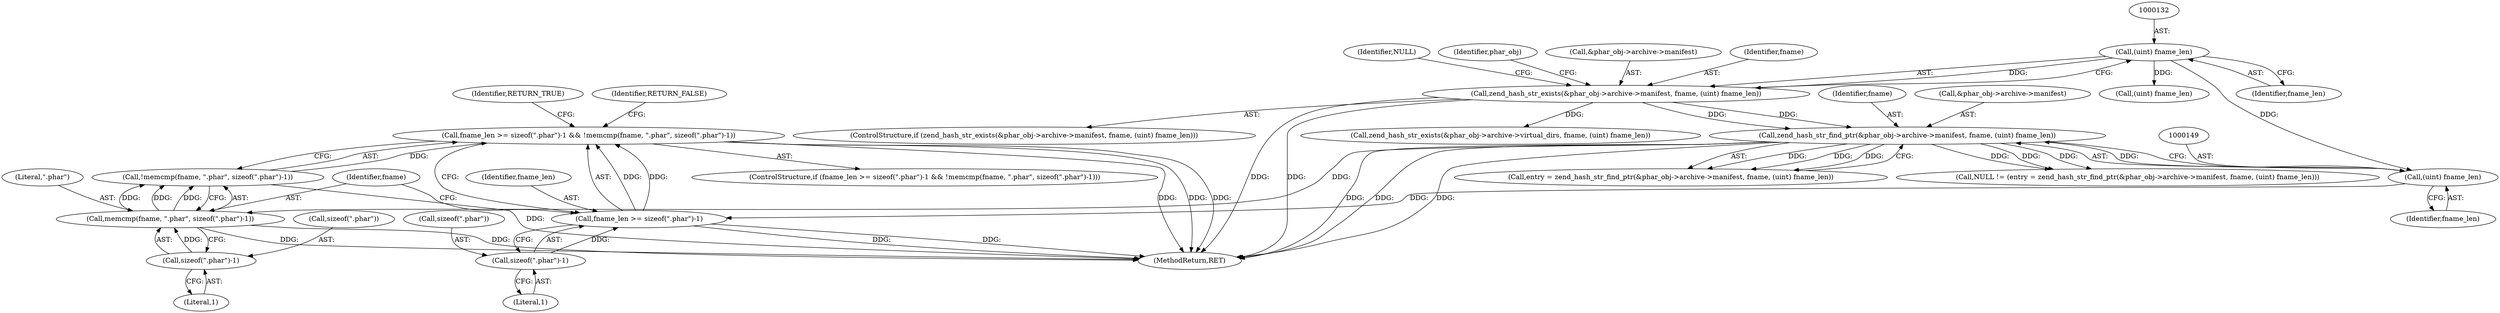 digraph "0_php_1e9b175204e3286d64dfd6c9f09151c31b5e099a_8@API" {
"1000159" [label="(Call,fname_len >= sizeof(\".phar\")-1 && !memcmp(fname, \".phar\", sizeof(\".phar\")-1))"];
"1000160" [label="(Call,fname_len >= sizeof(\".phar\")-1)"];
"1000148" [label="(Call,(uint) fname_len)"];
"1000131" [label="(Call,(uint) fname_len)"];
"1000162" [label="(Call,sizeof(\".phar\")-1)"];
"1000166" [label="(Call,!memcmp(fname, \".phar\", sizeof(\".phar\")-1))"];
"1000167" [label="(Call,memcmp(fname, \".phar\", sizeof(\".phar\")-1))"];
"1000140" [label="(Call,zend_hash_str_find_ptr(&phar_obj->archive->manifest, fname, (uint) fname_len))"];
"1000123" [label="(Call,zend_hash_str_exists(&phar_obj->archive->manifest, fname, (uint) fname_len))"];
"1000170" [label="(Call,sizeof(\".phar\")-1)"];
"1000180" [label="(Call,zend_hash_str_exists(&phar_obj->archive->virtual_dirs, fname, (uint) fname_len))"];
"1000169" [label="(Literal,\".phar\")"];
"1000137" [label="(Identifier,NULL)"];
"1000160" [label="(Call,fname_len >= sizeof(\".phar\")-1)"];
"1000166" [label="(Call,!memcmp(fname, \".phar\", sizeof(\".phar\")-1))"];
"1000148" [label="(Call,(uint) fname_len)"];
"1000136" [label="(Call,NULL != (entry = zend_hash_str_find_ptr(&phar_obj->archive->manifest, fname, (uint) fname_len)))"];
"1000184" [label="(Identifier,phar_obj)"];
"1000167" [label="(Call,memcmp(fname, \".phar\", sizeof(\".phar\")-1))"];
"1000123" [label="(Call,zend_hash_str_exists(&phar_obj->archive->manifest, fname, (uint) fname_len))"];
"1000133" [label="(Identifier,fname_len)"];
"1000165" [label="(Literal,1)"];
"1000161" [label="(Identifier,fname_len)"];
"1000188" [label="(Call,(uint) fname_len)"];
"1000124" [label="(Call,&phar_obj->archive->manifest)"];
"1000131" [label="(Call,(uint) fname_len)"];
"1000163" [label="(Call,sizeof(\".phar\"))"];
"1000159" [label="(Call,fname_len >= sizeof(\".phar\")-1 && !memcmp(fname, \".phar\", sizeof(\".phar\")-1))"];
"1000147" [label="(Identifier,fname)"];
"1000175" [label="(Identifier,RETURN_FALSE)"];
"1000194" [label="(MethodReturn,RET)"];
"1000176" [label="(Identifier,RETURN_TRUE)"];
"1000170" [label="(Call,sizeof(\".phar\")-1)"];
"1000150" [label="(Identifier,fname_len)"];
"1000173" [label="(Literal,1)"];
"1000140" [label="(Call,zend_hash_str_find_ptr(&phar_obj->archive->manifest, fname, (uint) fname_len))"];
"1000158" [label="(ControlStructure,if (fname_len >= sizeof(\".phar\")-1 && !memcmp(fname, \".phar\", sizeof(\".phar\")-1)))"];
"1000141" [label="(Call,&phar_obj->archive->manifest)"];
"1000168" [label="(Identifier,fname)"];
"1000171" [label="(Call,sizeof(\".phar\"))"];
"1000162" [label="(Call,sizeof(\".phar\")-1)"];
"1000122" [label="(ControlStructure,if (zend_hash_str_exists(&phar_obj->archive->manifest, fname, (uint) fname_len)))"];
"1000138" [label="(Call,entry = zend_hash_str_find_ptr(&phar_obj->archive->manifest, fname, (uint) fname_len))"];
"1000130" [label="(Identifier,fname)"];
"1000159" -> "1000158"  [label="AST: "];
"1000159" -> "1000160"  [label="CFG: "];
"1000159" -> "1000166"  [label="CFG: "];
"1000160" -> "1000159"  [label="AST: "];
"1000166" -> "1000159"  [label="AST: "];
"1000175" -> "1000159"  [label="CFG: "];
"1000176" -> "1000159"  [label="CFG: "];
"1000159" -> "1000194"  [label="DDG: "];
"1000159" -> "1000194"  [label="DDG: "];
"1000159" -> "1000194"  [label="DDG: "];
"1000160" -> "1000159"  [label="DDG: "];
"1000160" -> "1000159"  [label="DDG: "];
"1000166" -> "1000159"  [label="DDG: "];
"1000160" -> "1000162"  [label="CFG: "];
"1000161" -> "1000160"  [label="AST: "];
"1000162" -> "1000160"  [label="AST: "];
"1000168" -> "1000160"  [label="CFG: "];
"1000160" -> "1000194"  [label="DDG: "];
"1000160" -> "1000194"  [label="DDG: "];
"1000148" -> "1000160"  [label="DDG: "];
"1000162" -> "1000160"  [label="DDG: "];
"1000148" -> "1000140"  [label="AST: "];
"1000148" -> "1000150"  [label="CFG: "];
"1000149" -> "1000148"  [label="AST: "];
"1000150" -> "1000148"  [label="AST: "];
"1000140" -> "1000148"  [label="CFG: "];
"1000148" -> "1000140"  [label="DDG: "];
"1000131" -> "1000148"  [label="DDG: "];
"1000131" -> "1000123"  [label="AST: "];
"1000131" -> "1000133"  [label="CFG: "];
"1000132" -> "1000131"  [label="AST: "];
"1000133" -> "1000131"  [label="AST: "];
"1000123" -> "1000131"  [label="CFG: "];
"1000131" -> "1000123"  [label="DDG: "];
"1000131" -> "1000188"  [label="DDG: "];
"1000162" -> "1000165"  [label="CFG: "];
"1000163" -> "1000162"  [label="AST: "];
"1000165" -> "1000162"  [label="AST: "];
"1000166" -> "1000167"  [label="CFG: "];
"1000167" -> "1000166"  [label="AST: "];
"1000166" -> "1000194"  [label="DDG: "];
"1000167" -> "1000166"  [label="DDG: "];
"1000167" -> "1000166"  [label="DDG: "];
"1000167" -> "1000166"  [label="DDG: "];
"1000167" -> "1000170"  [label="CFG: "];
"1000168" -> "1000167"  [label="AST: "];
"1000169" -> "1000167"  [label="AST: "];
"1000170" -> "1000167"  [label="AST: "];
"1000167" -> "1000194"  [label="DDG: "];
"1000167" -> "1000194"  [label="DDG: "];
"1000140" -> "1000167"  [label="DDG: "];
"1000170" -> "1000167"  [label="DDG: "];
"1000140" -> "1000138"  [label="AST: "];
"1000141" -> "1000140"  [label="AST: "];
"1000147" -> "1000140"  [label="AST: "];
"1000138" -> "1000140"  [label="CFG: "];
"1000140" -> "1000194"  [label="DDG: "];
"1000140" -> "1000194"  [label="DDG: "];
"1000140" -> "1000194"  [label="DDG: "];
"1000140" -> "1000136"  [label="DDG: "];
"1000140" -> "1000136"  [label="DDG: "];
"1000140" -> "1000136"  [label="DDG: "];
"1000140" -> "1000138"  [label="DDG: "];
"1000140" -> "1000138"  [label="DDG: "];
"1000140" -> "1000138"  [label="DDG: "];
"1000123" -> "1000140"  [label="DDG: "];
"1000123" -> "1000140"  [label="DDG: "];
"1000123" -> "1000122"  [label="AST: "];
"1000124" -> "1000123"  [label="AST: "];
"1000130" -> "1000123"  [label="AST: "];
"1000137" -> "1000123"  [label="CFG: "];
"1000184" -> "1000123"  [label="CFG: "];
"1000123" -> "1000194"  [label="DDG: "];
"1000123" -> "1000194"  [label="DDG: "];
"1000123" -> "1000180"  [label="DDG: "];
"1000170" -> "1000173"  [label="CFG: "];
"1000171" -> "1000170"  [label="AST: "];
"1000173" -> "1000170"  [label="AST: "];
}
